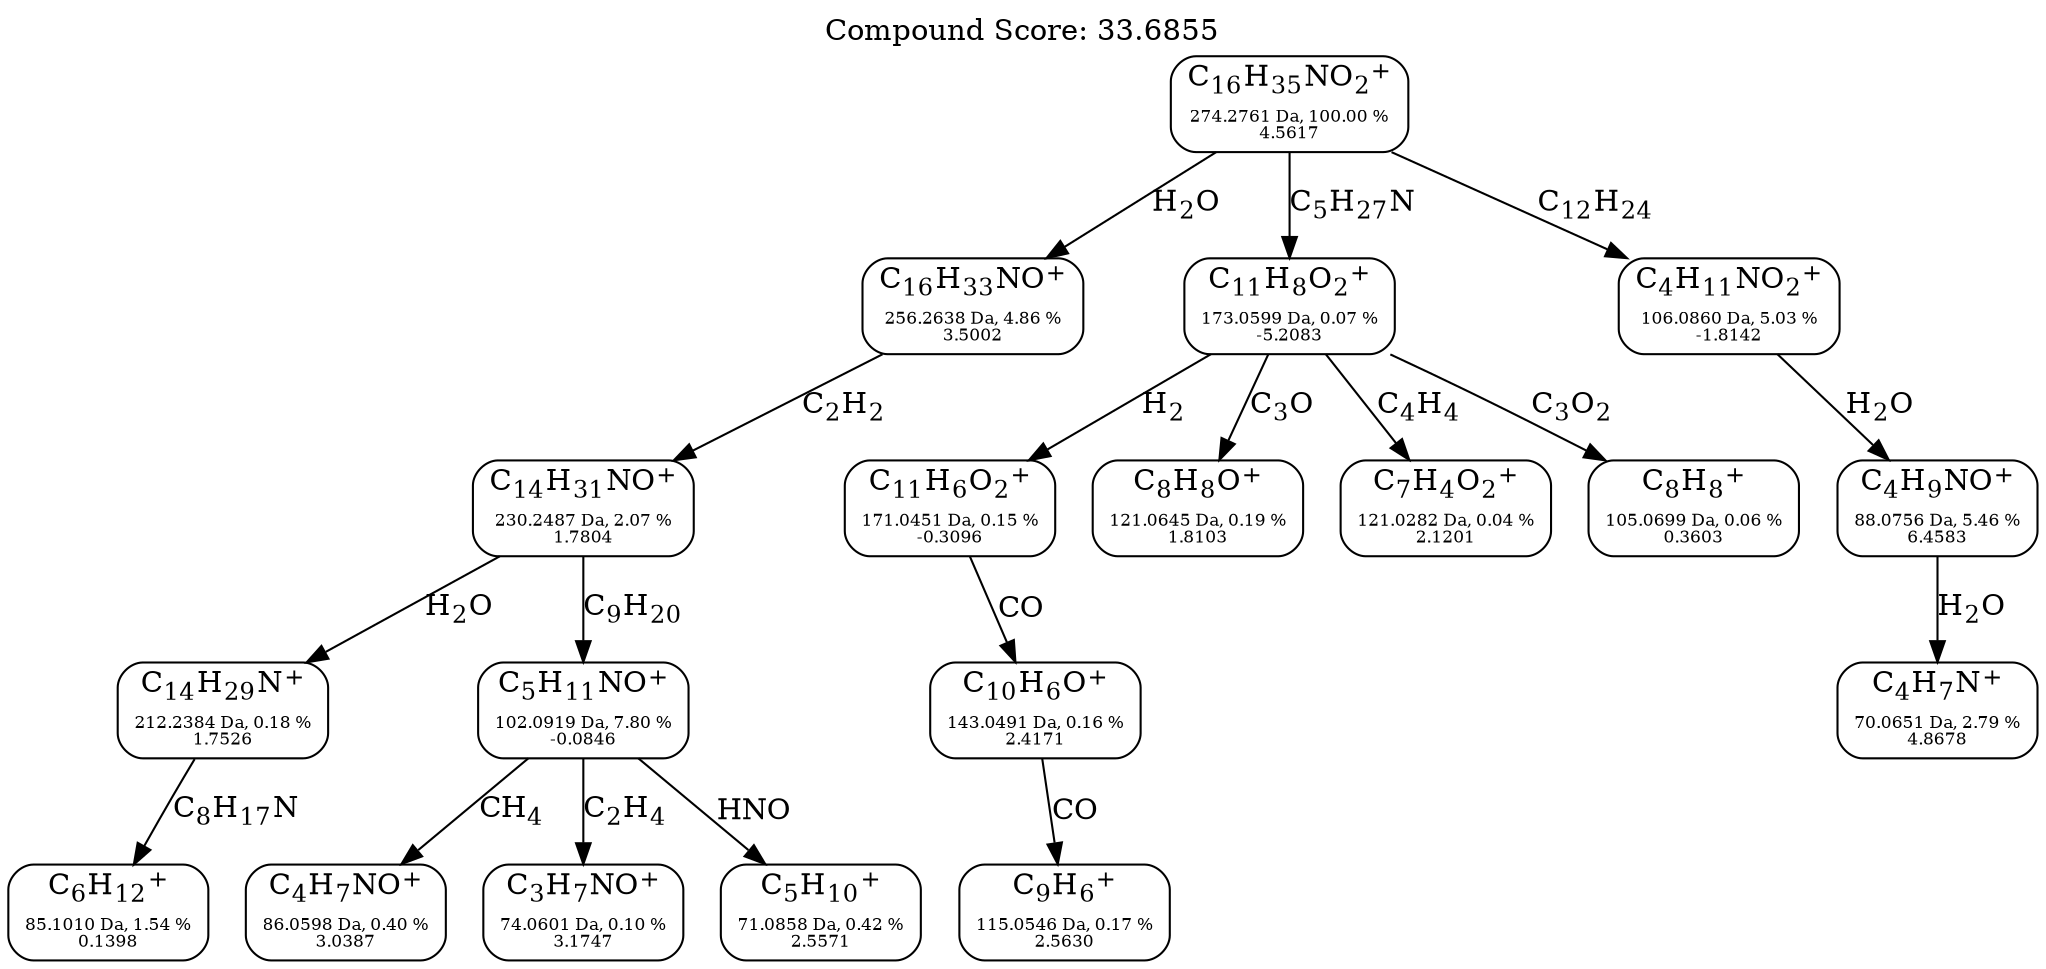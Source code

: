 strict digraph {
	node [shape=rect,style=rounded];
	labelloc="t";
	label="Compound Score: 33.6855";
	C16H36NO2 [label=<C<SUB>16</SUB>H<SUB>35</SUB>NO<SUB>2</SUB><SUP>+</SUP><FONT POINT-SIZE="8"><BR /> <BR />274.2761 Da, 100.00 %<BR />4.5617</FONT>>];
	C16H34NO [label=<C<SUB>16</SUB>H<SUB>33</SUB>NO<SUP>+</SUP><FONT POINT-SIZE="8"><BR /> <BR />256.2638 Da, 4.86 %<BR />3.5002</FONT>>];
	C14H32NO [label=<C<SUB>14</SUB>H<SUB>31</SUB>NO<SUP>+</SUP><FONT POINT-SIZE="8"><BR /> <BR />230.2487 Da, 2.07 %<BR />1.7804</FONT>>];
	C14H30N [label=<C<SUB>14</SUB>H<SUB>29</SUB>N<SUP>+</SUP><FONT POINT-SIZE="8"><BR /> <BR />212.2384 Da, 0.18 %<BR />1.7526</FONT>>];
	C11H9O2 [label=<C<SUB>11</SUB>H<SUB>8</SUB>O<SUB>2</SUB><SUP>+</SUP><FONT POINT-SIZE="8"><BR /> <BR />173.0599 Da, 0.07 %<BR />-5.2083</FONT>>];
	C11H7O2 [label=<C<SUB>11</SUB>H<SUB>6</SUB>O<SUB>2</SUB><SUP>+</SUP><FONT POINT-SIZE="8"><BR /> <BR />171.0451 Da, 0.15 %<BR />-0.3096</FONT>>];
	C10H7O [label=<C<SUB>10</SUB>H<SUB>6</SUB>O<SUP>+</SUP><FONT POINT-SIZE="8"><BR /> <BR />143.0491 Da, 0.16 %<BR />2.4171</FONT>>];
	C8H9O [label=<C<SUB>8</SUB>H<SUB>8</SUB>O<SUP>+</SUP><FONT POINT-SIZE="8"><BR /> <BR />121.0645 Da, 0.19 %<BR />1.8103</FONT>>];
	C7H5O2 [label=<C<SUB>7</SUB>H<SUB>4</SUB>O<SUB>2</SUB><SUP>+</SUP><FONT POINT-SIZE="8"><BR /> <BR />121.0282 Da, 0.04 %<BR />2.1201</FONT>>];
	C9H7 [label=<C<SUB>9</SUB>H<SUB>6</SUB><SUP>+</SUP><FONT POINT-SIZE="8"><BR /> <BR />115.0546 Da, 0.17 %<BR />2.5630</FONT>>];
	C4H12NO2 [label=<C<SUB>4</SUB>H<SUB>11</SUB>NO<SUB>2</SUB><SUP>+</SUP><FONT POINT-SIZE="8"><BR /> <BR />106.0860 Da, 5.03 %<BR />-1.8142</FONT>>];
	C8H9 [label=<C<SUB>8</SUB>H<SUB>8</SUB><SUP>+</SUP><FONT POINT-SIZE="8"><BR /> <BR />105.0699 Da, 0.06 %<BR />0.3603</FONT>>];
	C5H12NO [label=<C<SUB>5</SUB>H<SUB>11</SUB>NO<SUP>+</SUP><FONT POINT-SIZE="8"><BR /> <BR />102.0919 Da, 7.80 %<BR />-0.0846</FONT>>];
	C4H10NO [label=<C<SUB>4</SUB>H<SUB>9</SUB>NO<SUP>+</SUP><FONT POINT-SIZE="8"><BR /> <BR />88.0756 Da, 5.46 %<BR />6.4583</FONT>>];
	C4H8NO [label=<C<SUB>4</SUB>H<SUB>7</SUB>NO<SUP>+</SUP><FONT POINT-SIZE="8"><BR /> <BR />86.0598 Da, 0.40 %<BR />3.0387</FONT>>];
	C6H13 [label=<C<SUB>6</SUB>H<SUB>12</SUB><SUP>+</SUP><FONT POINT-SIZE="8"><BR /> <BR />85.1010 Da, 1.54 %<BR />0.1398</FONT>>];
	C3H8NO [label=<C<SUB>3</SUB>H<SUB>7</SUB>NO<SUP>+</SUP><FONT POINT-SIZE="8"><BR /> <BR />74.0601 Da, 0.10 %<BR />3.1747</FONT>>];
	C5H11 [label=<C<SUB>5</SUB>H<SUB>10</SUB><SUP>+</SUP><FONT POINT-SIZE="8"><BR /> <BR />71.0858 Da, 0.42 %<BR />2.5571</FONT>>];
	C4H8N [label=<C<SUB>4</SUB>H<SUB>7</SUB>N<SUP>+</SUP><FONT POINT-SIZE="8"><BR /> <BR />70.0651 Da, 2.79 %<BR />4.8678</FONT>>];

	C16H36NO2 -> C16H34NO [label=<H<SUB>2</SUB>O>];
	C16H34NO -> C14H32NO [label=<C<SUB>2</SUB>H<SUB>2</SUB>>];
	C14H32NO -> C14H30N [label=<H<SUB>2</SUB>O>];
	C16H36NO2 -> C11H9O2 [label=<C<SUB>5</SUB>H<SUB>27</SUB>N>];
	C11H9O2 -> C11H7O2 [label=<H<SUB>2</SUB>>];
	C11H7O2 -> C10H7O [label=<CO>];
	C11H9O2 -> C8H9O [label=<C<SUB>3</SUB>O>];
	C11H9O2 -> C7H5O2 [label=<C<SUB>4</SUB>H<SUB>4</SUB>>];
	C10H7O -> C9H7 [label=<CO>];
	C16H36NO2 -> C4H12NO2 [label=<C<SUB>12</SUB>H<SUB>24</SUB>>];
	C11H9O2 -> C8H9 [label=<C<SUB>3</SUB>O<SUB>2</SUB>>];
	C14H32NO -> C5H12NO [label=<C<SUB>9</SUB>H<SUB>20</SUB>>];
	C4H12NO2 -> C4H10NO [label=<H<SUB>2</SUB>O>];
	C5H12NO -> C4H8NO [label=<CH<SUB>4</SUB>>];
	C14H30N -> C6H13 [label=<C<SUB>8</SUB>H<SUB>17</SUB>N>];
	C5H12NO -> C3H8NO [label=<C<SUB>2</SUB>H<SUB>4</SUB>>];
	C5H12NO -> C5H11 [label=<HNO>];
	C4H10NO -> C4H8N [label=<H<SUB>2</SUB>O>];
}